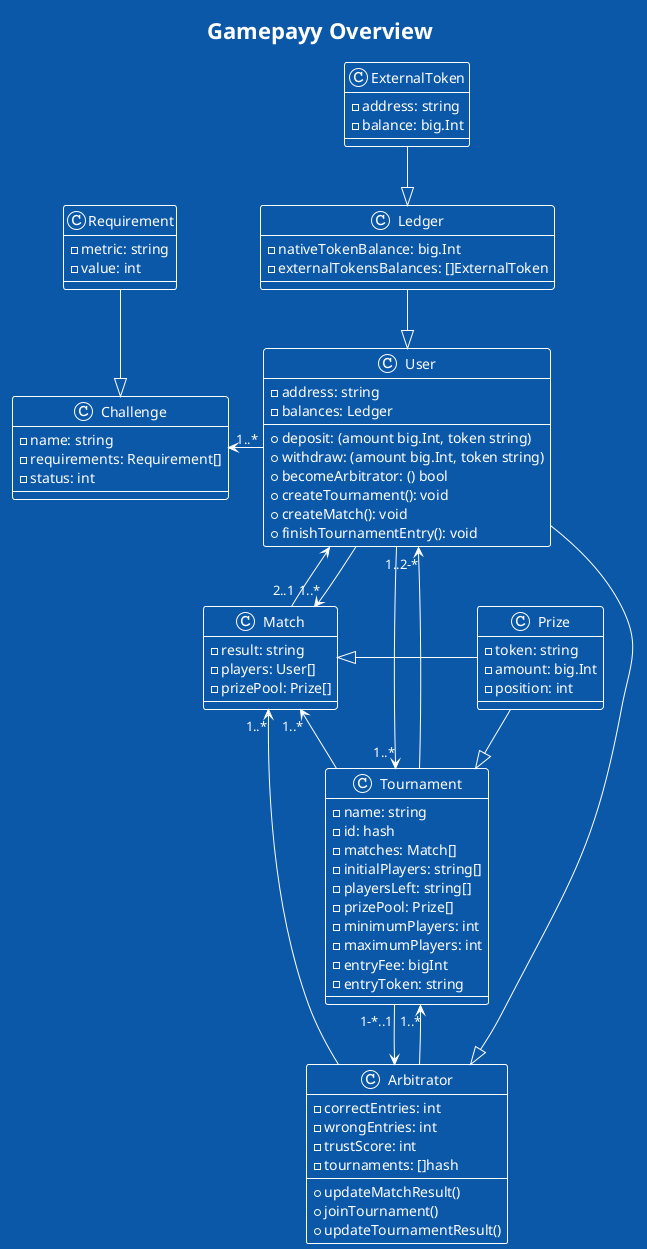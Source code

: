 @startuml
!theme amiga

title Gamepayy Overview
class User {
    -address: string
    -balances: Ledger
    +deposit: (amount big.Int, token string)
    +withdraw: (amount big.Int, token string)
    +becomeArbitrator: () bool
    +createTournament(): void
    +createMatch(): void
    +finishTournamentEntry(): void
}

class Arbitrator {
    -correctEntries: int
    -wrongEntries: int
    -trustScore: int
    -tournaments: []hash
    +updateMatchResult()
    +joinTournament()
    +updateTournamentResult()
}

class Ledger {
    -nativeTokenBalance: big.Int
    -externalTokensBalances: []ExternalToken
}

class ExternalToken{
    -address: string
    -balance: big.Int
}

class Challenge {
    -name: string
    -requirements: Requirement[]
    -status: int
}

class Requirement {
    -metric: string
    -value: int
}

class Tournament {
    -name: string
    -id: hash
    -matches: Match[]
    -initialPlayers: string[]
    -playersLeft: string[]
    -prizePool: Prize[]
    -minimumPlayers: int
    -maximumPlayers: int
    -entryFee: bigInt
    -entryToken: string
}

class Match {
    -result: string
    -players: User[]
    -prizePool: Prize[]
}

class Prize{
    -token: string
    -amount: big.Int
    -position: int
}

User -left-> "1..*" Challenge
User <-down- "2..1" Match
User -down-> "1..*" Match
User -down-> "1..*" Tournament
User <|-up- Ledger

Arbitrator <|-- User
Arbitrator -down-> "1..*" Tournament
Arbitrator <-up- "1-*..1" Tournament
Arbitrator -down-> "1..*" Match

Match <|-right- Prize

Tournament -up-> "1..2-*" User
Tournament <|-up- Prize
Tournament -left-> "1..*" Match

Ledger <|-up- ExternalToken

Challenge <|-up- Requirement
@enduml